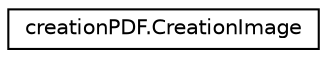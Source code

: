 digraph "Graphical Class Hierarchy"
{
 // LATEX_PDF_SIZE
  edge [fontname="Helvetica",fontsize="10",labelfontname="Helvetica",labelfontsize="10"];
  node [fontname="Helvetica",fontsize="10",shape=record];
  rankdir="LR";
  Node0 [label="creationPDF.CreationImage",height=0.2,width=0.4,color="black", fillcolor="white", style="filled",URL="$classcreation_p_d_f_1_1_creation_image.html",tooltip=" "];
}
